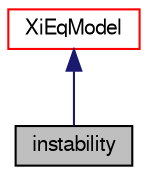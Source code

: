 digraph "instability"
{
  bgcolor="transparent";
  edge [fontname="FreeSans",fontsize="10",labelfontname="FreeSans",labelfontsize="10"];
  node [fontname="FreeSans",fontsize="10",shape=record];
  Node2 [label="instability",height=0.2,width=0.4,color="black", fillcolor="grey75", style="filled", fontcolor="black"];
  Node3 -> Node2 [dir="back",color="midnightblue",fontsize="10",style="solid",fontname="FreeSans"];
  Node3 [label="XiEqModel",height=0.2,width=0.4,color="red",URL="$a31866.html",tooltip="Base-class for all XiEq models used by the b-XiEq combustion model. The available models are : basicX..."];
}
